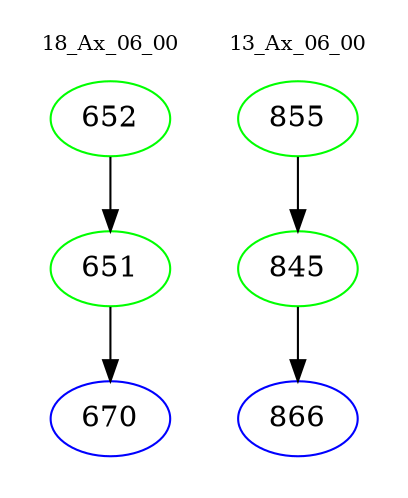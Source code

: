 digraph{
subgraph cluster_0 {
color = white
label = "18_Ax_06_00";
fontsize=10;
T0_652 [label="652", color="green"]
T0_652 -> T0_651 [color="black"]
T0_651 [label="651", color="green"]
T0_651 -> T0_670 [color="black"]
T0_670 [label="670", color="blue"]
}
subgraph cluster_1 {
color = white
label = "13_Ax_06_00";
fontsize=10;
T1_855 [label="855", color="green"]
T1_855 -> T1_845 [color="black"]
T1_845 [label="845", color="green"]
T1_845 -> T1_866 [color="black"]
T1_866 [label="866", color="blue"]
}
}
